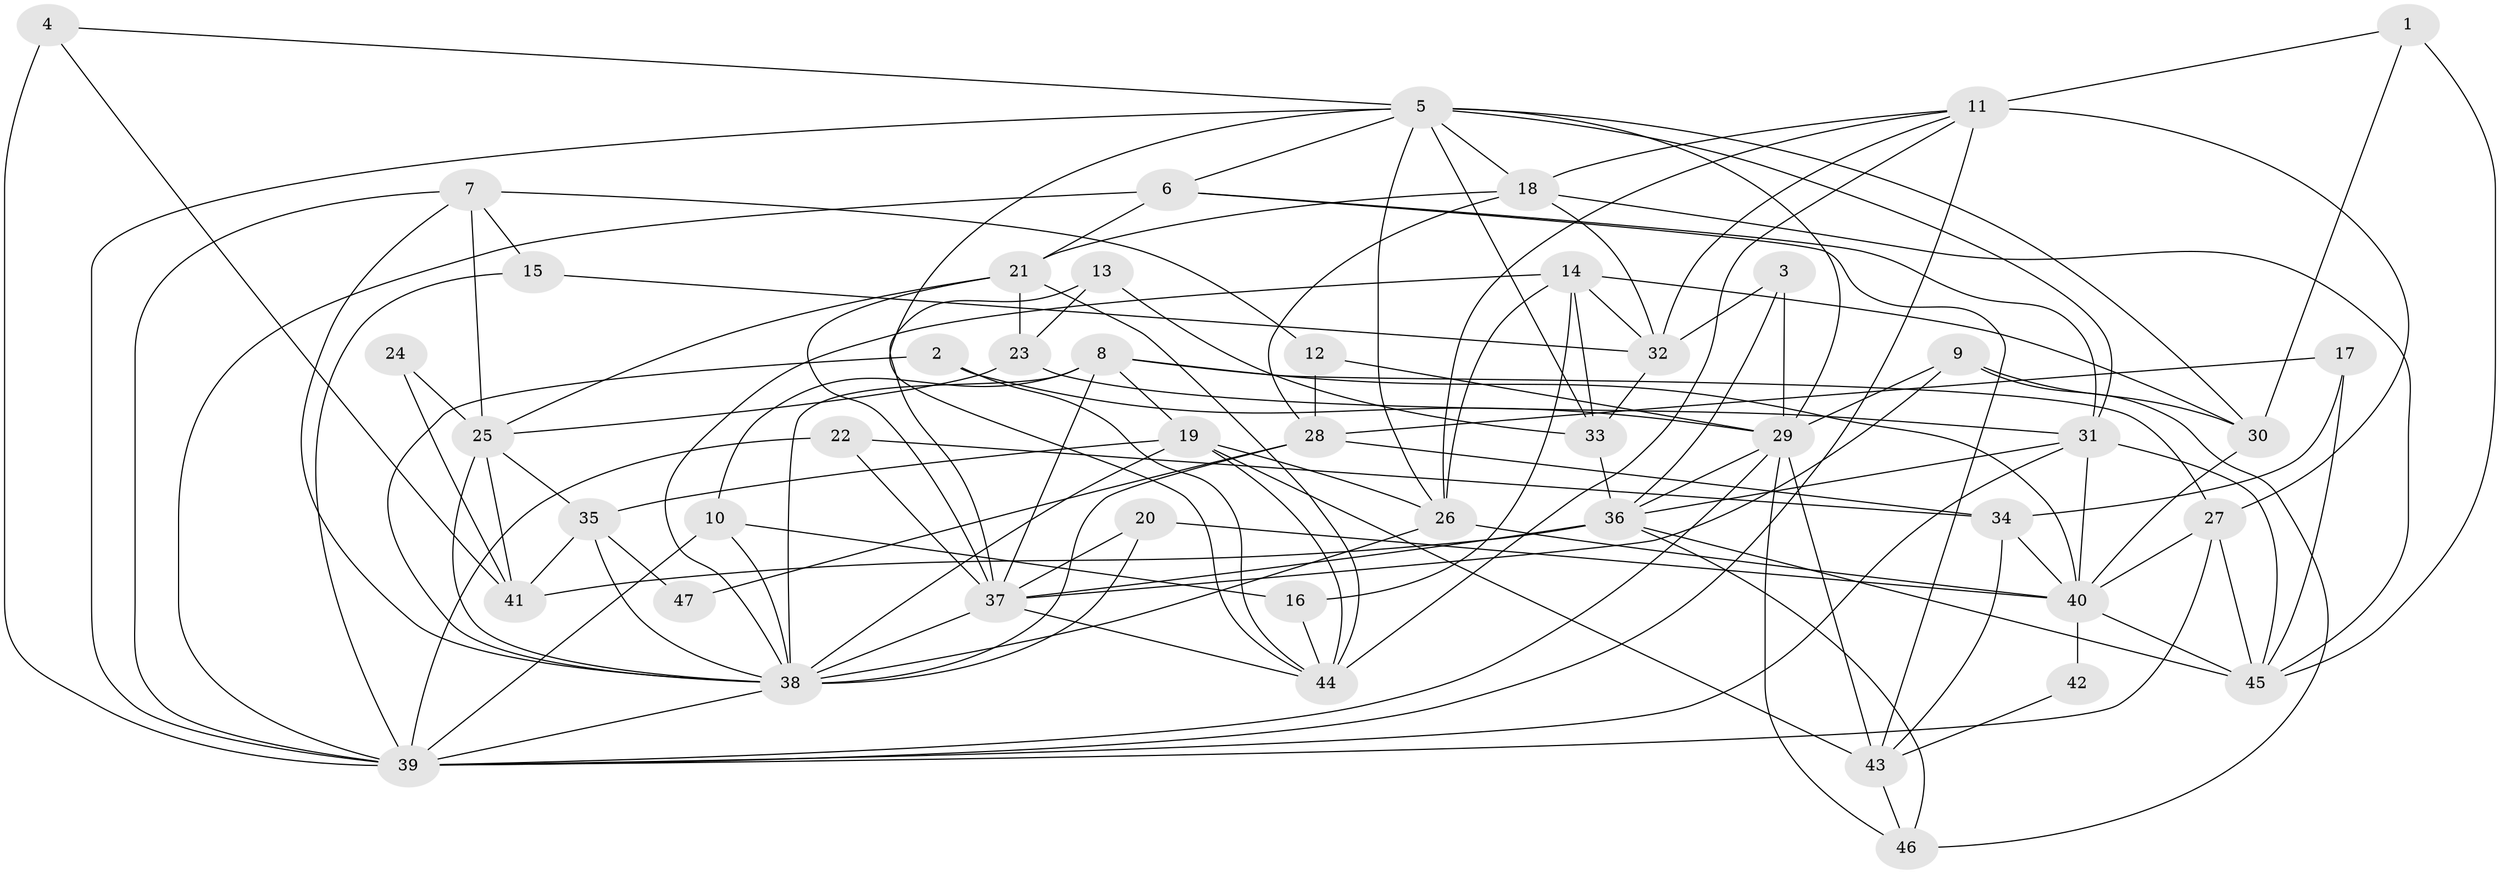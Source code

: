 // original degree distribution, {4: 0.2903225806451613, 3: 0.3225806451612903, 2: 0.07526881720430108, 5: 0.1935483870967742, 6: 0.08602150537634409, 8: 0.010752688172043012, 7: 0.021505376344086023}
// Generated by graph-tools (version 1.1) at 2025/26/03/09/25 03:26:14]
// undirected, 47 vertices, 127 edges
graph export_dot {
graph [start="1"]
  node [color=gray90,style=filled];
  1;
  2;
  3;
  4;
  5;
  6;
  7;
  8;
  9;
  10;
  11;
  12;
  13;
  14;
  15;
  16;
  17;
  18;
  19;
  20;
  21;
  22;
  23;
  24;
  25;
  26;
  27;
  28;
  29;
  30;
  31;
  32;
  33;
  34;
  35;
  36;
  37;
  38;
  39;
  40;
  41;
  42;
  43;
  44;
  45;
  46;
  47;
  1 -- 11 [weight=1.0];
  1 -- 30 [weight=1.0];
  1 -- 45 [weight=1.0];
  2 -- 29 [weight=1.0];
  2 -- 38 [weight=1.0];
  2 -- 44 [weight=1.0];
  3 -- 29 [weight=1.0];
  3 -- 32 [weight=1.0];
  3 -- 36 [weight=1.0];
  4 -- 5 [weight=1.0];
  4 -- 39 [weight=1.0];
  4 -- 41 [weight=1.0];
  5 -- 6 [weight=1.0];
  5 -- 18 [weight=1.0];
  5 -- 26 [weight=1.0];
  5 -- 29 [weight=1.0];
  5 -- 30 [weight=1.0];
  5 -- 31 [weight=1.0];
  5 -- 33 [weight=1.0];
  5 -- 39 [weight=1.0];
  5 -- 44 [weight=1.0];
  6 -- 21 [weight=1.0];
  6 -- 31 [weight=1.0];
  6 -- 39 [weight=2.0];
  6 -- 43 [weight=1.0];
  7 -- 12 [weight=1.0];
  7 -- 15 [weight=1.0];
  7 -- 25 [weight=1.0];
  7 -- 38 [weight=1.0];
  7 -- 39 [weight=1.0];
  8 -- 10 [weight=1.0];
  8 -- 19 [weight=1.0];
  8 -- 27 [weight=1.0];
  8 -- 37 [weight=1.0];
  8 -- 38 [weight=1.0];
  8 -- 40 [weight=1.0];
  9 -- 29 [weight=1.0];
  9 -- 30 [weight=1.0];
  9 -- 37 [weight=1.0];
  9 -- 46 [weight=1.0];
  10 -- 16 [weight=1.0];
  10 -- 38 [weight=2.0];
  10 -- 39 [weight=1.0];
  11 -- 18 [weight=1.0];
  11 -- 26 [weight=1.0];
  11 -- 27 [weight=1.0];
  11 -- 32 [weight=1.0];
  11 -- 39 [weight=1.0];
  11 -- 44 [weight=1.0];
  12 -- 28 [weight=1.0];
  12 -- 29 [weight=2.0];
  13 -- 23 [weight=1.0];
  13 -- 33 [weight=1.0];
  13 -- 37 [weight=1.0];
  14 -- 16 [weight=1.0];
  14 -- 26 [weight=1.0];
  14 -- 30 [weight=1.0];
  14 -- 32 [weight=1.0];
  14 -- 33 [weight=1.0];
  14 -- 38 [weight=1.0];
  15 -- 32 [weight=1.0];
  15 -- 39 [weight=1.0];
  16 -- 44 [weight=1.0];
  17 -- 28 [weight=1.0];
  17 -- 34 [weight=1.0];
  17 -- 45 [weight=1.0];
  18 -- 21 [weight=1.0];
  18 -- 28 [weight=1.0];
  18 -- 32 [weight=1.0];
  18 -- 45 [weight=1.0];
  19 -- 26 [weight=1.0];
  19 -- 35 [weight=1.0];
  19 -- 38 [weight=1.0];
  19 -- 43 [weight=1.0];
  19 -- 44 [weight=2.0];
  20 -- 37 [weight=1.0];
  20 -- 38 [weight=1.0];
  20 -- 40 [weight=1.0];
  21 -- 23 [weight=1.0];
  21 -- 25 [weight=1.0];
  21 -- 37 [weight=1.0];
  21 -- 44 [weight=1.0];
  22 -- 34 [weight=1.0];
  22 -- 37 [weight=2.0];
  22 -- 39 [weight=1.0];
  23 -- 25 [weight=1.0];
  23 -- 31 [weight=1.0];
  24 -- 25 [weight=1.0];
  24 -- 41 [weight=1.0];
  25 -- 35 [weight=1.0];
  25 -- 38 [weight=1.0];
  25 -- 41 [weight=1.0];
  26 -- 38 [weight=1.0];
  26 -- 40 [weight=1.0];
  27 -- 39 [weight=1.0];
  27 -- 40 [weight=1.0];
  27 -- 45 [weight=1.0];
  28 -- 34 [weight=1.0];
  28 -- 38 [weight=1.0];
  28 -- 47 [weight=1.0];
  29 -- 36 [weight=2.0];
  29 -- 39 [weight=1.0];
  29 -- 43 [weight=1.0];
  29 -- 46 [weight=1.0];
  30 -- 40 [weight=1.0];
  31 -- 36 [weight=1.0];
  31 -- 39 [weight=1.0];
  31 -- 40 [weight=1.0];
  31 -- 45 [weight=1.0];
  32 -- 33 [weight=1.0];
  33 -- 36 [weight=1.0];
  34 -- 40 [weight=2.0];
  34 -- 43 [weight=1.0];
  35 -- 38 [weight=1.0];
  35 -- 41 [weight=1.0];
  35 -- 47 [weight=1.0];
  36 -- 37 [weight=1.0];
  36 -- 41 [weight=2.0];
  36 -- 45 [weight=1.0];
  36 -- 46 [weight=1.0];
  37 -- 38 [weight=1.0];
  37 -- 44 [weight=1.0];
  38 -- 39 [weight=1.0];
  40 -- 42 [weight=2.0];
  40 -- 45 [weight=2.0];
  42 -- 43 [weight=1.0];
  43 -- 46 [weight=1.0];
}
